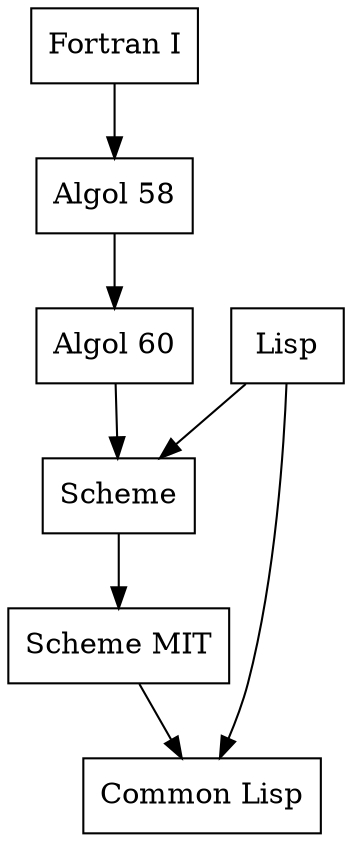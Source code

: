 digraph Lisp {
  node [shape="box"]
  "Fortran I" -> "Algol 58"
  "Algol 58" -> "Algol 60"
  "Algol 60" -> "Scheme"
  "Lisp" -> "Scheme"
  "Scheme" -> "Scheme MIT"
  "Scheme MIT" -> "Common Lisp"
  "Lisp" -> "Common Lisp"
}
